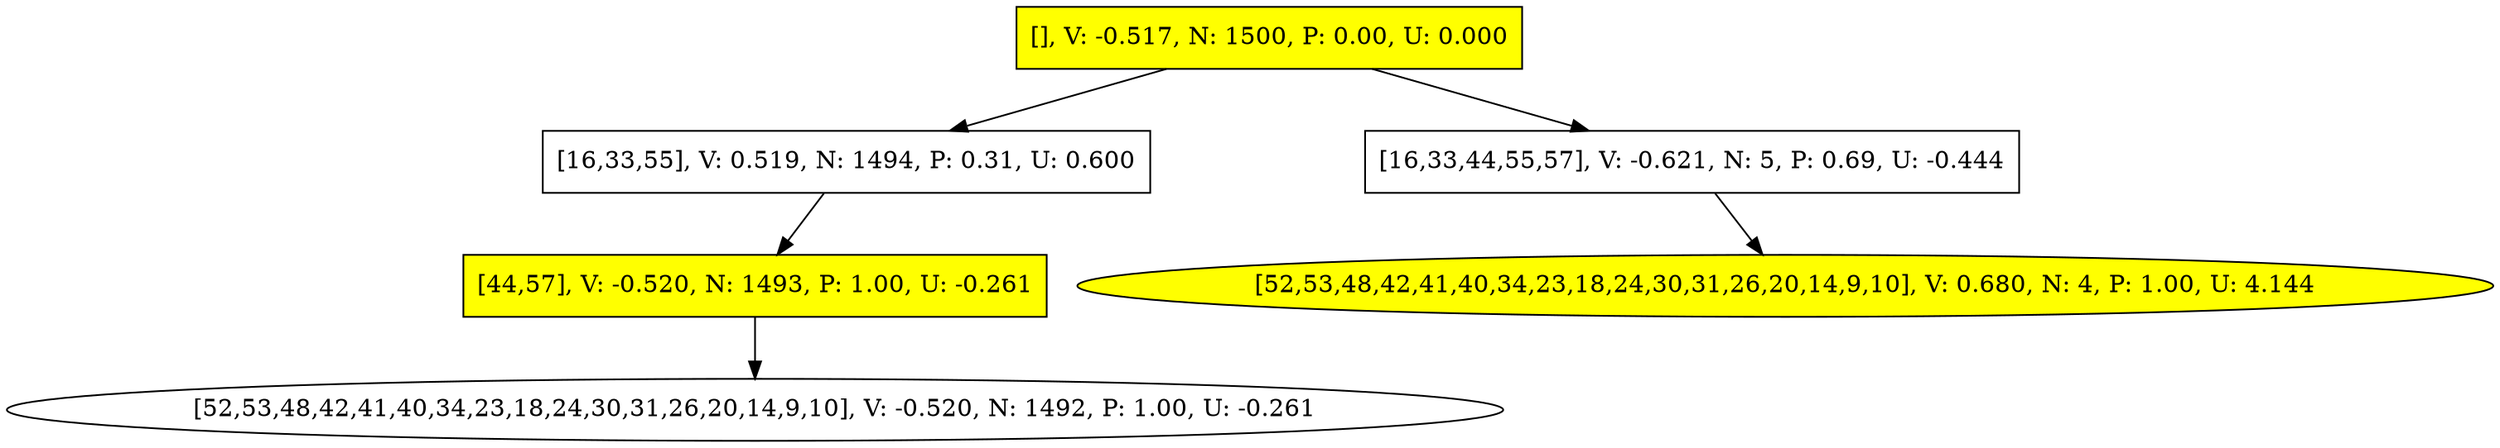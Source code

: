 digraph {node4b05eb7d46014adba3bf9172fa34fea1 [label="[], V: -0.517, N: 1500, P: 0.00, U: 0.000", shape="box", fillcolor=yellow, style=filled];
nodeea8f1e47537f42b08e5ba5739d9dd695 [label="[16,33,55], V: 0.519, N: 1494, P: 0.31, U: 0.600", shape="box"];
node95190b66e5024a499476f21977cd8e13 [label="[44,57], V: -0.520, N: 1493, P: 1.00, U: -0.261", shape="box", fillcolor=yellow, style=filled];
node0d75e7a6576d47279c32bbee690cb1f6 [label="[52,53,48,42,41,40,34,23,18,24,30,31,26,20,14,9,10], V: -0.520, N: 1492, P: 1.00, U: -0.261", shape="ellipse"];
node95190b66e5024a499476f21977cd8e13 -> node0d75e7a6576d47279c32bbee690cb1f6;
nodeea8f1e47537f42b08e5ba5739d9dd695 -> node95190b66e5024a499476f21977cd8e13;
node4b05eb7d46014adba3bf9172fa34fea1 -> nodeea8f1e47537f42b08e5ba5739d9dd695;
node4f703f0ca1bd41a8b7505c454105cfa2 [label="[16,33,44,55,57], V: -0.621, N: 5, P: 0.69, U: -0.444", shape="box"];
node22e931d3eca7473b90dfbf716addd565 [label="[52,53,48,42,41,40,34,23,18,24,30,31,26,20,14,9,10], V: 0.680, N: 4, P: 1.00, U: 4.144", shape="ellipse", fillcolor=yellow, style=filled];
node4f703f0ca1bd41a8b7505c454105cfa2 -> node22e931d3eca7473b90dfbf716addd565;
node4b05eb7d46014adba3bf9172fa34fea1 -> node4f703f0ca1bd41a8b7505c454105cfa2;
}